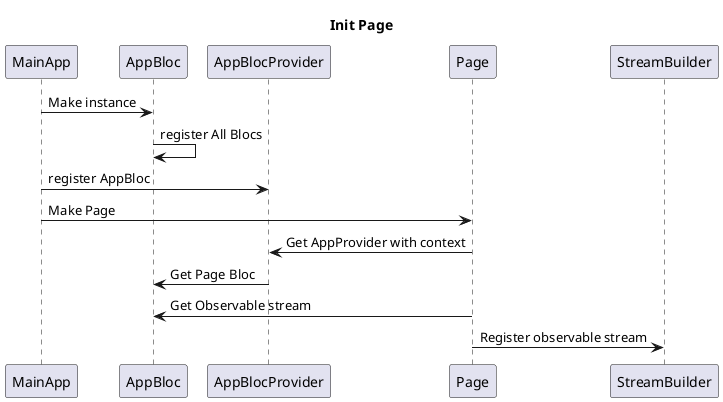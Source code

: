 @startuml
title Init Page
MainApp -> AppBloc : Make instance
AppBloc -> AppBloc : register All Blocs
MainApp -> AppBlocProvider : register AppBloc
MainApp -> Page : Make Page
Page -> AppBlocProvider : Get AppProvider with context
AppBlocProvider -> AppBloc : Get Page Bloc
Page -> AppBloc : Get Observable stream
Page -> StreamBuilder : Register observable stream
@enduml
